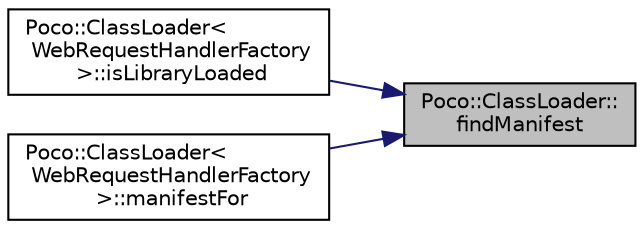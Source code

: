 digraph "Poco::ClassLoader::findManifest"
{
 // LATEX_PDF_SIZE
  edge [fontname="Helvetica",fontsize="10",labelfontname="Helvetica",labelfontsize="10"];
  node [fontname="Helvetica",fontsize="10",shape=record];
  rankdir="RL";
  Node1 [label="Poco::ClassLoader::\lfindManifest",height=0.2,width=0.4,color="black", fillcolor="grey75", style="filled", fontcolor="black",tooltip=" "];
  Node1 -> Node2 [dir="back",color="midnightblue",fontsize="10",style="solid",fontname="Helvetica"];
  Node2 [label="Poco::ClassLoader\<\l WebRequestHandlerFactory\l \>::isLibraryLoaded",height=0.2,width=0.4,color="black", fillcolor="white", style="filled",URL="$classPoco_1_1ClassLoader.html#a7d0d4b25e786f0678555942f8b6f8ed5",tooltip=" "];
  Node1 -> Node3 [dir="back",color="midnightblue",fontsize="10",style="solid",fontname="Helvetica"];
  Node3 [label="Poco::ClassLoader\<\l WebRequestHandlerFactory\l \>::manifestFor",height=0.2,width=0.4,color="black", fillcolor="white", style="filled",URL="$classPoco_1_1ClassLoader.html#a25e8076497a8ec8a8d38195310af8ba0",tooltip=" "];
}
